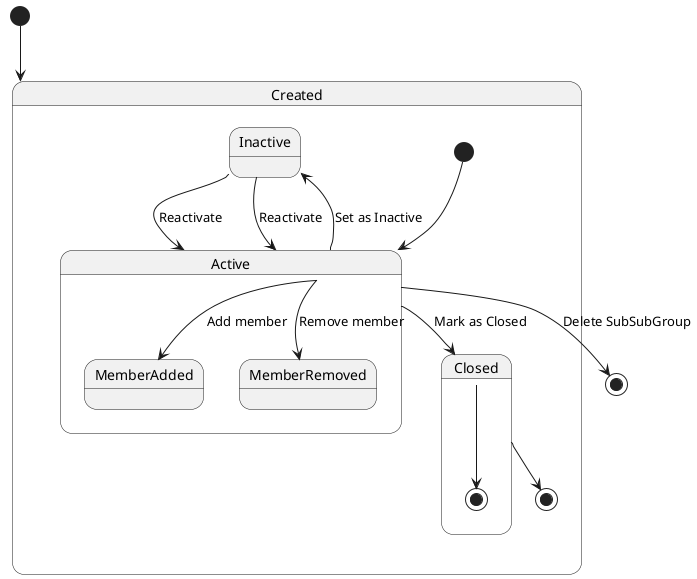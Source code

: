 @startuml
[*] --> Created

state Created {
    [*] --> Active
    Active --> Inactive : Set as Inactive
    Inactive --> Active : Reactivate
    Active --> Closed : Mark as Closed
    Closed --> [*]
}

state Active {
    Active --> MemberAdded : Add member
    Active --> MemberRemoved : Remove member
}

state Inactive {
    Inactive --> Active : Reactivate
}

state Closed {
    Closed --> [*]
}

Active --> [*] : Delete SubSubGroup

@enduml